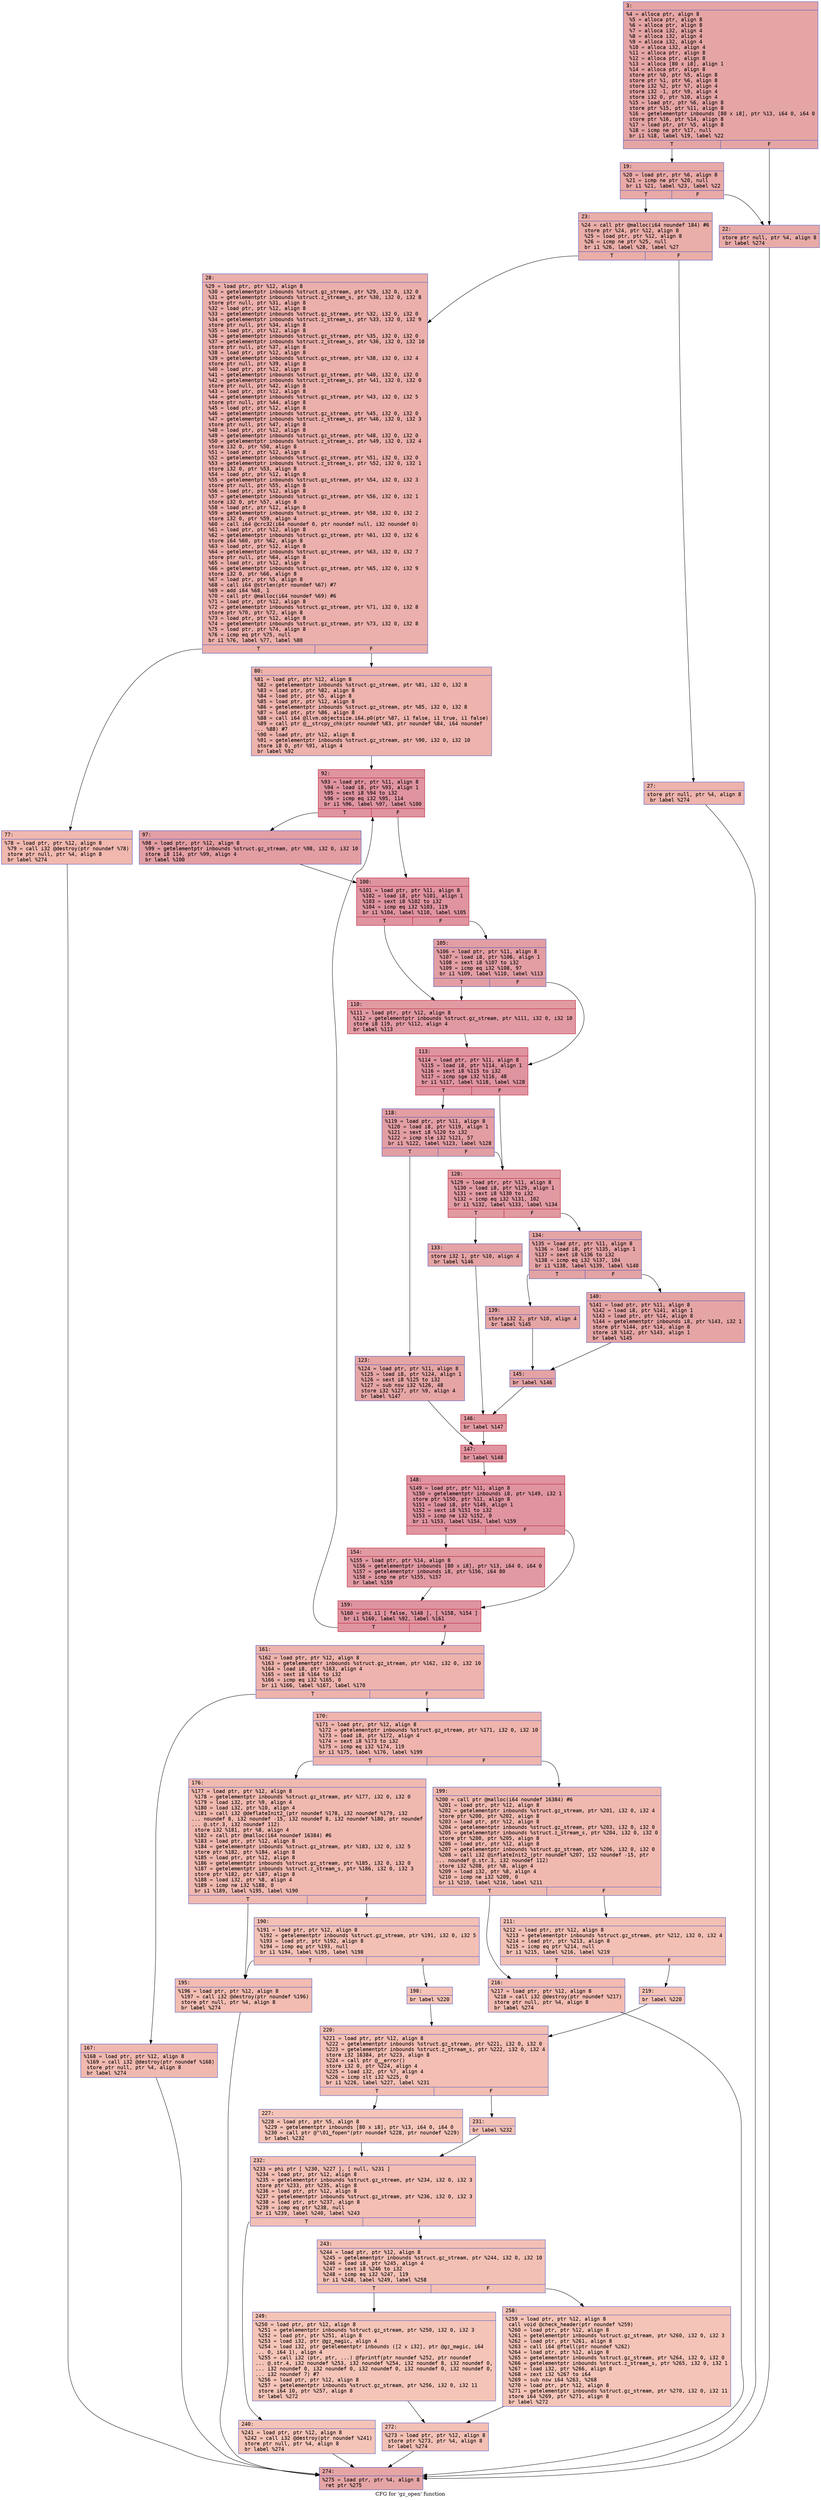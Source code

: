 digraph "CFG for 'gz_open' function" {
	label="CFG for 'gz_open' function";

	Node0x600001032350 [shape=record,color="#3d50c3ff", style=filled, fillcolor="#c5333470" fontname="Courier",label="{3:\l|  %4 = alloca ptr, align 8\l  %5 = alloca ptr, align 8\l  %6 = alloca ptr, align 8\l  %7 = alloca i32, align 4\l  %8 = alloca i32, align 4\l  %9 = alloca i32, align 4\l  %10 = alloca i32, align 4\l  %11 = alloca ptr, align 8\l  %12 = alloca ptr, align 8\l  %13 = alloca [80 x i8], align 1\l  %14 = alloca ptr, align 8\l  store ptr %0, ptr %5, align 8\l  store ptr %1, ptr %6, align 8\l  store i32 %2, ptr %7, align 4\l  store i32 -1, ptr %9, align 4\l  store i32 0, ptr %10, align 4\l  %15 = load ptr, ptr %6, align 8\l  store ptr %15, ptr %11, align 8\l  %16 = getelementptr inbounds [80 x i8], ptr %13, i64 0, i64 0\l  store ptr %16, ptr %14, align 8\l  %17 = load ptr, ptr %5, align 8\l  %18 = icmp ne ptr %17, null\l  br i1 %18, label %19, label %22\l|{<s0>T|<s1>F}}"];
	Node0x600001032350:s0 -> Node0x6000010323a0[tooltip="3 -> 19\nProbability 62.50%" ];
	Node0x600001032350:s1 -> Node0x6000010323f0[tooltip="3 -> 22\nProbability 37.50%" ];
	Node0x6000010323a0 [shape=record,color="#3d50c3ff", style=filled, fillcolor="#ca3b3770" fontname="Courier",label="{19:\l|  %20 = load ptr, ptr %6, align 8\l  %21 = icmp ne ptr %20, null\l  br i1 %21, label %23, label %22\l|{<s0>T|<s1>F}}"];
	Node0x6000010323a0:s0 -> Node0x600001032440[tooltip="19 -> 23\nProbability 62.50%" ];
	Node0x6000010323a0:s1 -> Node0x6000010323f0[tooltip="19 -> 22\nProbability 37.50%" ];
	Node0x6000010323f0 [shape=record,color="#3d50c3ff", style=filled, fillcolor="#cc403a70" fontname="Courier",label="{22:\l|  store ptr null, ptr %4, align 8\l  br label %274\l}"];
	Node0x6000010323f0 -> Node0x600001033200[tooltip="22 -> 274\nProbability 100.00%" ];
	Node0x600001032440 [shape=record,color="#3d50c3ff", style=filled, fillcolor="#d0473d70" fontname="Courier",label="{23:\l|  %24 = call ptr @malloc(i64 noundef 184) #6\l  store ptr %24, ptr %12, align 8\l  %25 = load ptr, ptr %12, align 8\l  %26 = icmp ne ptr %25, null\l  br i1 %26, label %28, label %27\l|{<s0>T|<s1>F}}"];
	Node0x600001032440:s0 -> Node0x6000010324e0[tooltip="23 -> 28\nProbability 62.50%" ];
	Node0x600001032440:s1 -> Node0x600001032490[tooltip="23 -> 27\nProbability 37.50%" ];
	Node0x600001032490 [shape=record,color="#3d50c3ff", style=filled, fillcolor="#d6524470" fontname="Courier",label="{27:\l|  store ptr null, ptr %4, align 8\l  br label %274\l}"];
	Node0x600001032490 -> Node0x600001033200[tooltip="27 -> 274\nProbability 100.00%" ];
	Node0x6000010324e0 [shape=record,color="#3d50c3ff", style=filled, fillcolor="#d24b4070" fontname="Courier",label="{28:\l|  %29 = load ptr, ptr %12, align 8\l  %30 = getelementptr inbounds %struct.gz_stream, ptr %29, i32 0, i32 0\l  %31 = getelementptr inbounds %struct.z_stream_s, ptr %30, i32 0, i32 8\l  store ptr null, ptr %31, align 8\l  %32 = load ptr, ptr %12, align 8\l  %33 = getelementptr inbounds %struct.gz_stream, ptr %32, i32 0, i32 0\l  %34 = getelementptr inbounds %struct.z_stream_s, ptr %33, i32 0, i32 9\l  store ptr null, ptr %34, align 8\l  %35 = load ptr, ptr %12, align 8\l  %36 = getelementptr inbounds %struct.gz_stream, ptr %35, i32 0, i32 0\l  %37 = getelementptr inbounds %struct.z_stream_s, ptr %36, i32 0, i32 10\l  store ptr null, ptr %37, align 8\l  %38 = load ptr, ptr %12, align 8\l  %39 = getelementptr inbounds %struct.gz_stream, ptr %38, i32 0, i32 4\l  store ptr null, ptr %39, align 8\l  %40 = load ptr, ptr %12, align 8\l  %41 = getelementptr inbounds %struct.gz_stream, ptr %40, i32 0, i32 0\l  %42 = getelementptr inbounds %struct.z_stream_s, ptr %41, i32 0, i32 0\l  store ptr null, ptr %42, align 8\l  %43 = load ptr, ptr %12, align 8\l  %44 = getelementptr inbounds %struct.gz_stream, ptr %43, i32 0, i32 5\l  store ptr null, ptr %44, align 8\l  %45 = load ptr, ptr %12, align 8\l  %46 = getelementptr inbounds %struct.gz_stream, ptr %45, i32 0, i32 0\l  %47 = getelementptr inbounds %struct.z_stream_s, ptr %46, i32 0, i32 3\l  store ptr null, ptr %47, align 8\l  %48 = load ptr, ptr %12, align 8\l  %49 = getelementptr inbounds %struct.gz_stream, ptr %48, i32 0, i32 0\l  %50 = getelementptr inbounds %struct.z_stream_s, ptr %49, i32 0, i32 4\l  store i32 0, ptr %50, align 8\l  %51 = load ptr, ptr %12, align 8\l  %52 = getelementptr inbounds %struct.gz_stream, ptr %51, i32 0, i32 0\l  %53 = getelementptr inbounds %struct.z_stream_s, ptr %52, i32 0, i32 1\l  store i32 0, ptr %53, align 8\l  %54 = load ptr, ptr %12, align 8\l  %55 = getelementptr inbounds %struct.gz_stream, ptr %54, i32 0, i32 3\l  store ptr null, ptr %55, align 8\l  %56 = load ptr, ptr %12, align 8\l  %57 = getelementptr inbounds %struct.gz_stream, ptr %56, i32 0, i32 1\l  store i32 0, ptr %57, align 8\l  %58 = load ptr, ptr %12, align 8\l  %59 = getelementptr inbounds %struct.gz_stream, ptr %58, i32 0, i32 2\l  store i32 0, ptr %59, align 4\l  %60 = call i64 @crc32(i64 noundef 0, ptr noundef null, i32 noundef 0)\l  %61 = load ptr, ptr %12, align 8\l  %62 = getelementptr inbounds %struct.gz_stream, ptr %61, i32 0, i32 6\l  store i64 %60, ptr %62, align 8\l  %63 = load ptr, ptr %12, align 8\l  %64 = getelementptr inbounds %struct.gz_stream, ptr %63, i32 0, i32 7\l  store ptr null, ptr %64, align 8\l  %65 = load ptr, ptr %12, align 8\l  %66 = getelementptr inbounds %struct.gz_stream, ptr %65, i32 0, i32 9\l  store i32 0, ptr %66, align 8\l  %67 = load ptr, ptr %5, align 8\l  %68 = call i64 @strlen(ptr noundef %67) #7\l  %69 = add i64 %68, 1\l  %70 = call ptr @malloc(i64 noundef %69) #6\l  %71 = load ptr, ptr %12, align 8\l  %72 = getelementptr inbounds %struct.gz_stream, ptr %71, i32 0, i32 8\l  store ptr %70, ptr %72, align 8\l  %73 = load ptr, ptr %12, align 8\l  %74 = getelementptr inbounds %struct.gz_stream, ptr %73, i32 0, i32 8\l  %75 = load ptr, ptr %74, align 8\l  %76 = icmp eq ptr %75, null\l  br i1 %76, label %77, label %80\l|{<s0>T|<s1>F}}"];
	Node0x6000010324e0:s0 -> Node0x600001032530[tooltip="28 -> 77\nProbability 37.50%" ];
	Node0x6000010324e0:s1 -> Node0x600001032580[tooltip="28 -> 80\nProbability 62.50%" ];
	Node0x600001032530 [shape=record,color="#3d50c3ff", style=filled, fillcolor="#dc5d4a70" fontname="Courier",label="{77:\l|  %78 = load ptr, ptr %12, align 8\l  %79 = call i32 @destroy(ptr noundef %78)\l  store ptr null, ptr %4, align 8\l  br label %274\l}"];
	Node0x600001032530 -> Node0x600001033200[tooltip="77 -> 274\nProbability 100.00%" ];
	Node0x600001032580 [shape=record,color="#3d50c3ff", style=filled, fillcolor="#d6524470" fontname="Courier",label="{80:\l|  %81 = load ptr, ptr %12, align 8\l  %82 = getelementptr inbounds %struct.gz_stream, ptr %81, i32 0, i32 8\l  %83 = load ptr, ptr %82, align 8\l  %84 = load ptr, ptr %5, align 8\l  %85 = load ptr, ptr %12, align 8\l  %86 = getelementptr inbounds %struct.gz_stream, ptr %85, i32 0, i32 8\l  %87 = load ptr, ptr %86, align 8\l  %88 = call i64 @llvm.objectsize.i64.p0(ptr %87, i1 false, i1 true, i1 false)\l  %89 = call ptr @__strcpy_chk(ptr noundef %83, ptr noundef %84, i64 noundef\l... %88) #7\l  %90 = load ptr, ptr %12, align 8\l  %91 = getelementptr inbounds %struct.gz_stream, ptr %90, i32 0, i32 10\l  store i8 0, ptr %91, align 4\l  br label %92\l}"];
	Node0x600001032580 -> Node0x6000010325d0[tooltip="80 -> 92\nProbability 100.00%" ];
	Node0x6000010325d0 [shape=record,color="#b70d28ff", style=filled, fillcolor="#b70d2870" fontname="Courier",label="{92:\l|  %93 = load ptr, ptr %11, align 8\l  %94 = load i8, ptr %93, align 1\l  %95 = sext i8 %94 to i32\l  %96 = icmp eq i32 %95, 114\l  br i1 %96, label %97, label %100\l|{<s0>T|<s1>F}}"];
	Node0x6000010325d0:s0 -> Node0x600001032620[tooltip="92 -> 97\nProbability 50.00%" ];
	Node0x6000010325d0:s1 -> Node0x600001032670[tooltip="92 -> 100\nProbability 50.00%" ];
	Node0x600001032620 [shape=record,color="#3d50c3ff", style=filled, fillcolor="#be242e70" fontname="Courier",label="{97:\l|  %98 = load ptr, ptr %12, align 8\l  %99 = getelementptr inbounds %struct.gz_stream, ptr %98, i32 0, i32 10\l  store i8 114, ptr %99, align 4\l  br label %100\l}"];
	Node0x600001032620 -> Node0x600001032670[tooltip="97 -> 100\nProbability 100.00%" ];
	Node0x600001032670 [shape=record,color="#b70d28ff", style=filled, fillcolor="#b70d2870" fontname="Courier",label="{100:\l|  %101 = load ptr, ptr %11, align 8\l  %102 = load i8, ptr %101, align 1\l  %103 = sext i8 %102 to i32\l  %104 = icmp eq i32 %103, 119\l  br i1 %104, label %110, label %105\l|{<s0>T|<s1>F}}"];
	Node0x600001032670:s0 -> Node0x600001032710[tooltip="100 -> 110\nProbability 50.00%" ];
	Node0x600001032670:s1 -> Node0x6000010326c0[tooltip="100 -> 105\nProbability 50.00%" ];
	Node0x6000010326c0 [shape=record,color="#3d50c3ff", style=filled, fillcolor="#be242e70" fontname="Courier",label="{105:\l|  %106 = load ptr, ptr %11, align 8\l  %107 = load i8, ptr %106, align 1\l  %108 = sext i8 %107 to i32\l  %109 = icmp eq i32 %108, 97\l  br i1 %109, label %110, label %113\l|{<s0>T|<s1>F}}"];
	Node0x6000010326c0:s0 -> Node0x600001032710[tooltip="105 -> 110\nProbability 50.00%" ];
	Node0x6000010326c0:s1 -> Node0x600001032760[tooltip="105 -> 113\nProbability 50.00%" ];
	Node0x600001032710 [shape=record,color="#b70d28ff", style=filled, fillcolor="#bb1b2c70" fontname="Courier",label="{110:\l|  %111 = load ptr, ptr %12, align 8\l  %112 = getelementptr inbounds %struct.gz_stream, ptr %111, i32 0, i32 10\l  store i8 119, ptr %112, align 4\l  br label %113\l}"];
	Node0x600001032710 -> Node0x600001032760[tooltip="110 -> 113\nProbability 100.00%" ];
	Node0x600001032760 [shape=record,color="#b70d28ff", style=filled, fillcolor="#b70d2870" fontname="Courier",label="{113:\l|  %114 = load ptr, ptr %11, align 8\l  %115 = load i8, ptr %114, align 1\l  %116 = sext i8 %115 to i32\l  %117 = icmp sge i32 %116, 48\l  br i1 %117, label %118, label %128\l|{<s0>T|<s1>F}}"];
	Node0x600001032760:s0 -> Node0x6000010327b0[tooltip="113 -> 118\nProbability 50.00%" ];
	Node0x600001032760:s1 -> Node0x600001032850[tooltip="113 -> 128\nProbability 50.00%" ];
	Node0x6000010327b0 [shape=record,color="#3d50c3ff", style=filled, fillcolor="#be242e70" fontname="Courier",label="{118:\l|  %119 = load ptr, ptr %11, align 8\l  %120 = load i8, ptr %119, align 1\l  %121 = sext i8 %120 to i32\l  %122 = icmp sle i32 %121, 57\l  br i1 %122, label %123, label %128\l|{<s0>T|<s1>F}}"];
	Node0x6000010327b0:s0 -> Node0x600001032800[tooltip="118 -> 123\nProbability 50.00%" ];
	Node0x6000010327b0:s1 -> Node0x600001032850[tooltip="118 -> 128\nProbability 50.00%" ];
	Node0x600001032800 [shape=record,color="#3d50c3ff", style=filled, fillcolor="#c5333470" fontname="Courier",label="{123:\l|  %124 = load ptr, ptr %11, align 8\l  %125 = load i8, ptr %124, align 1\l  %126 = sext i8 %125 to i32\l  %127 = sub nsw i32 %126, 48\l  store i32 %127, ptr %9, align 4\l  br label %147\l}"];
	Node0x600001032800 -> Node0x600001032a80[tooltip="123 -> 147\nProbability 100.00%" ];
	Node0x600001032850 [shape=record,color="#b70d28ff", style=filled, fillcolor="#bb1b2c70" fontname="Courier",label="{128:\l|  %129 = load ptr, ptr %11, align 8\l  %130 = load i8, ptr %129, align 1\l  %131 = sext i8 %130 to i32\l  %132 = icmp eq i32 %131, 102\l  br i1 %132, label %133, label %134\l|{<s0>T|<s1>F}}"];
	Node0x600001032850:s0 -> Node0x6000010328a0[tooltip="128 -> 133\nProbability 50.00%" ];
	Node0x600001032850:s1 -> Node0x6000010328f0[tooltip="128 -> 134\nProbability 50.00%" ];
	Node0x6000010328a0 [shape=record,color="#3d50c3ff", style=filled, fillcolor="#c32e3170" fontname="Courier",label="{133:\l|  store i32 1, ptr %10, align 4\l  br label %146\l}"];
	Node0x6000010328a0 -> Node0x600001032a30[tooltip="133 -> 146\nProbability 100.00%" ];
	Node0x6000010328f0 [shape=record,color="#3d50c3ff", style=filled, fillcolor="#c32e3170" fontname="Courier",label="{134:\l|  %135 = load ptr, ptr %11, align 8\l  %136 = load i8, ptr %135, align 1\l  %137 = sext i8 %136 to i32\l  %138 = icmp eq i32 %137, 104\l  br i1 %138, label %139, label %140\l|{<s0>T|<s1>F}}"];
	Node0x6000010328f0:s0 -> Node0x600001032940[tooltip="134 -> 139\nProbability 50.00%" ];
	Node0x6000010328f0:s1 -> Node0x600001032990[tooltip="134 -> 140\nProbability 50.00%" ];
	Node0x600001032940 [shape=record,color="#3d50c3ff", style=filled, fillcolor="#c5333470" fontname="Courier",label="{139:\l|  store i32 2, ptr %10, align 4\l  br label %145\l}"];
	Node0x600001032940 -> Node0x6000010329e0[tooltip="139 -> 145\nProbability 100.00%" ];
	Node0x600001032990 [shape=record,color="#3d50c3ff", style=filled, fillcolor="#c5333470" fontname="Courier",label="{140:\l|  %141 = load ptr, ptr %11, align 8\l  %142 = load i8, ptr %141, align 1\l  %143 = load ptr, ptr %14, align 8\l  %144 = getelementptr inbounds i8, ptr %143, i32 1\l  store ptr %144, ptr %14, align 8\l  store i8 %142, ptr %143, align 1\l  br label %145\l}"];
	Node0x600001032990 -> Node0x6000010329e0[tooltip="140 -> 145\nProbability 100.00%" ];
	Node0x6000010329e0 [shape=record,color="#3d50c3ff", style=filled, fillcolor="#c32e3170" fontname="Courier",label="{145:\l|  br label %146\l}"];
	Node0x6000010329e0 -> Node0x600001032a30[tooltip="145 -> 146\nProbability 100.00%" ];
	Node0x600001032a30 [shape=record,color="#b70d28ff", style=filled, fillcolor="#bb1b2c70" fontname="Courier",label="{146:\l|  br label %147\l}"];
	Node0x600001032a30 -> Node0x600001032a80[tooltip="146 -> 147\nProbability 100.00%" ];
	Node0x600001032a80 [shape=record,color="#b70d28ff", style=filled, fillcolor="#b70d2870" fontname="Courier",label="{147:\l|  br label %148\l}"];
	Node0x600001032a80 -> Node0x600001032ad0[tooltip="147 -> 148\nProbability 100.00%" ];
	Node0x600001032ad0 [shape=record,color="#b70d28ff", style=filled, fillcolor="#b70d2870" fontname="Courier",label="{148:\l|  %149 = load ptr, ptr %11, align 8\l  %150 = getelementptr inbounds i8, ptr %149, i32 1\l  store ptr %150, ptr %11, align 8\l  %151 = load i8, ptr %149, align 1\l  %152 = sext i8 %151 to i32\l  %153 = icmp ne i32 %152, 0\l  br i1 %153, label %154, label %159\l|{<s0>T|<s1>F}}"];
	Node0x600001032ad0:s0 -> Node0x600001032b20[tooltip="148 -> 154\nProbability 62.50%" ];
	Node0x600001032ad0:s1 -> Node0x600001032b70[tooltip="148 -> 159\nProbability 37.50%" ];
	Node0x600001032b20 [shape=record,color="#b70d28ff", style=filled, fillcolor="#bb1b2c70" fontname="Courier",label="{154:\l|  %155 = load ptr, ptr %14, align 8\l  %156 = getelementptr inbounds [80 x i8], ptr %13, i64 0, i64 0\l  %157 = getelementptr inbounds i8, ptr %156, i64 80\l  %158 = icmp ne ptr %155, %157\l  br label %159\l}"];
	Node0x600001032b20 -> Node0x600001032b70[tooltip="154 -> 159\nProbability 100.00%" ];
	Node0x600001032b70 [shape=record,color="#b70d28ff", style=filled, fillcolor="#b70d2870" fontname="Courier",label="{159:\l|  %160 = phi i1 [ false, %148 ], [ %158, %154 ]\l  br i1 %160, label %92, label %161\l|{<s0>T|<s1>F}}"];
	Node0x600001032b70:s0 -> Node0x6000010325d0[tooltip="159 -> 92\nProbability 96.88%" ];
	Node0x600001032b70:s1 -> Node0x600001032bc0[tooltip="159 -> 161\nProbability 3.12%" ];
	Node0x600001032bc0 [shape=record,color="#3d50c3ff", style=filled, fillcolor="#d6524470" fontname="Courier",label="{161:\l|  %162 = load ptr, ptr %12, align 8\l  %163 = getelementptr inbounds %struct.gz_stream, ptr %162, i32 0, i32 10\l  %164 = load i8, ptr %163, align 4\l  %165 = sext i8 %164 to i32\l  %166 = icmp eq i32 %165, 0\l  br i1 %166, label %167, label %170\l|{<s0>T|<s1>F}}"];
	Node0x600001032bc0:s0 -> Node0x600001032c10[tooltip="161 -> 167\nProbability 37.50%" ];
	Node0x600001032bc0:s1 -> Node0x600001032c60[tooltip="161 -> 170\nProbability 62.50%" ];
	Node0x600001032c10 [shape=record,color="#3d50c3ff", style=filled, fillcolor="#de614d70" fontname="Courier",label="{167:\l|  %168 = load ptr, ptr %12, align 8\l  %169 = call i32 @destroy(ptr noundef %168)\l  store ptr null, ptr %4, align 8\l  br label %274\l}"];
	Node0x600001032c10 -> Node0x600001033200[tooltip="167 -> 274\nProbability 100.00%" ];
	Node0x600001032c60 [shape=record,color="#3d50c3ff", style=filled, fillcolor="#d8564670" fontname="Courier",label="{170:\l|  %171 = load ptr, ptr %12, align 8\l  %172 = getelementptr inbounds %struct.gz_stream, ptr %171, i32 0, i32 10\l  %173 = load i8, ptr %172, align 4\l  %174 = sext i8 %173 to i32\l  %175 = icmp eq i32 %174, 119\l  br i1 %175, label %176, label %199\l|{<s0>T|<s1>F}}"];
	Node0x600001032c60:s0 -> Node0x600001032cb0[tooltip="170 -> 176\nProbability 50.00%" ];
	Node0x600001032c60:s1 -> Node0x600001032df0[tooltip="170 -> 199\nProbability 50.00%" ];
	Node0x600001032cb0 [shape=record,color="#3d50c3ff", style=filled, fillcolor="#de614d70" fontname="Courier",label="{176:\l|  %177 = load ptr, ptr %12, align 8\l  %178 = getelementptr inbounds %struct.gz_stream, ptr %177, i32 0, i32 0\l  %179 = load i32, ptr %9, align 4\l  %180 = load i32, ptr %10, align 4\l  %181 = call i32 @deflateInit2_(ptr noundef %178, i32 noundef %179, i32\l... noundef 8, i32 noundef -15, i32 noundef 8, i32 noundef %180, ptr noundef\l... @.str.3, i32 noundef 112)\l  store i32 %181, ptr %8, align 4\l  %182 = call ptr @malloc(i64 noundef 16384) #6\l  %183 = load ptr, ptr %12, align 8\l  %184 = getelementptr inbounds %struct.gz_stream, ptr %183, i32 0, i32 5\l  store ptr %182, ptr %184, align 8\l  %185 = load ptr, ptr %12, align 8\l  %186 = getelementptr inbounds %struct.gz_stream, ptr %185, i32 0, i32 0\l  %187 = getelementptr inbounds %struct.z_stream_s, ptr %186, i32 0, i32 3\l  store ptr %182, ptr %187, align 8\l  %188 = load i32, ptr %8, align 4\l  %189 = icmp ne i32 %188, 0\l  br i1 %189, label %195, label %190\l|{<s0>T|<s1>F}}"];
	Node0x600001032cb0:s0 -> Node0x600001032d50[tooltip="176 -> 195\nProbability 62.50%" ];
	Node0x600001032cb0:s1 -> Node0x600001032d00[tooltip="176 -> 190\nProbability 37.50%" ];
	Node0x600001032d00 [shape=record,color="#3d50c3ff", style=filled, fillcolor="#e5705870" fontname="Courier",label="{190:\l|  %191 = load ptr, ptr %12, align 8\l  %192 = getelementptr inbounds %struct.gz_stream, ptr %191, i32 0, i32 5\l  %193 = load ptr, ptr %192, align 8\l  %194 = icmp eq ptr %193, null\l  br i1 %194, label %195, label %198\l|{<s0>T|<s1>F}}"];
	Node0x600001032d00:s0 -> Node0x600001032d50[tooltip="190 -> 195\nProbability 37.50%" ];
	Node0x600001032d00:s1 -> Node0x600001032da0[tooltip="190 -> 198\nProbability 62.50%" ];
	Node0x600001032d50 [shape=record,color="#3d50c3ff", style=filled, fillcolor="#e1675170" fontname="Courier",label="{195:\l|  %196 = load ptr, ptr %12, align 8\l  %197 = call i32 @destroy(ptr noundef %196)\l  store ptr null, ptr %4, align 8\l  br label %274\l}"];
	Node0x600001032d50 -> Node0x600001033200[tooltip="195 -> 274\nProbability 100.00%" ];
	Node0x600001032da0 [shape=record,color="#3d50c3ff", style=filled, fillcolor="#e8765c70" fontname="Courier",label="{198:\l|  br label %220\l}"];
	Node0x600001032da0 -> Node0x600001032f30[tooltip="198 -> 220\nProbability 100.00%" ];
	Node0x600001032df0 [shape=record,color="#3d50c3ff", style=filled, fillcolor="#de614d70" fontname="Courier",label="{199:\l|  %200 = call ptr @malloc(i64 noundef 16384) #6\l  %201 = load ptr, ptr %12, align 8\l  %202 = getelementptr inbounds %struct.gz_stream, ptr %201, i32 0, i32 4\l  store ptr %200, ptr %202, align 8\l  %203 = load ptr, ptr %12, align 8\l  %204 = getelementptr inbounds %struct.gz_stream, ptr %203, i32 0, i32 0\l  %205 = getelementptr inbounds %struct.z_stream_s, ptr %204, i32 0, i32 0\l  store ptr %200, ptr %205, align 8\l  %206 = load ptr, ptr %12, align 8\l  %207 = getelementptr inbounds %struct.gz_stream, ptr %206, i32 0, i32 0\l  %208 = call i32 @inflateInit2_(ptr noundef %207, i32 noundef -15, ptr\l... noundef @.str.3, i32 noundef 112)\l  store i32 %208, ptr %8, align 4\l  %209 = load i32, ptr %8, align 4\l  %210 = icmp ne i32 %209, 0\l  br i1 %210, label %216, label %211\l|{<s0>T|<s1>F}}"];
	Node0x600001032df0:s0 -> Node0x600001032e90[tooltip="199 -> 216\nProbability 62.50%" ];
	Node0x600001032df0:s1 -> Node0x600001032e40[tooltip="199 -> 211\nProbability 37.50%" ];
	Node0x600001032e40 [shape=record,color="#3d50c3ff", style=filled, fillcolor="#e5705870" fontname="Courier",label="{211:\l|  %212 = load ptr, ptr %12, align 8\l  %213 = getelementptr inbounds %struct.gz_stream, ptr %212, i32 0, i32 4\l  %214 = load ptr, ptr %213, align 8\l  %215 = icmp eq ptr %214, null\l  br i1 %215, label %216, label %219\l|{<s0>T|<s1>F}}"];
	Node0x600001032e40:s0 -> Node0x600001032e90[tooltip="211 -> 216\nProbability 37.50%" ];
	Node0x600001032e40:s1 -> Node0x600001032ee0[tooltip="211 -> 219\nProbability 62.50%" ];
	Node0x600001032e90 [shape=record,color="#3d50c3ff", style=filled, fillcolor="#e1675170" fontname="Courier",label="{216:\l|  %217 = load ptr, ptr %12, align 8\l  %218 = call i32 @destroy(ptr noundef %217)\l  store ptr null, ptr %4, align 8\l  br label %274\l}"];
	Node0x600001032e90 -> Node0x600001033200[tooltip="216 -> 274\nProbability 100.00%" ];
	Node0x600001032ee0 [shape=record,color="#3d50c3ff", style=filled, fillcolor="#e8765c70" fontname="Courier",label="{219:\l|  br label %220\l}"];
	Node0x600001032ee0 -> Node0x600001032f30[tooltip="219 -> 220\nProbability 100.00%" ];
	Node0x600001032f30 [shape=record,color="#3d50c3ff", style=filled, fillcolor="#e36c5570" fontname="Courier",label="{220:\l|  %221 = load ptr, ptr %12, align 8\l  %222 = getelementptr inbounds %struct.gz_stream, ptr %221, i32 0, i32 0\l  %223 = getelementptr inbounds %struct.z_stream_s, ptr %222, i32 0, i32 4\l  store i32 16384, ptr %223, align 8\l  %224 = call ptr @__error()\l  store i32 0, ptr %224, align 4\l  %225 = load i32, ptr %7, align 4\l  %226 = icmp slt i32 %225, 0\l  br i1 %226, label %227, label %231\l|{<s0>T|<s1>F}}"];
	Node0x600001032f30:s0 -> Node0x600001032f80[tooltip="220 -> 227\nProbability 37.50%" ];
	Node0x600001032f30:s1 -> Node0x600001032fd0[tooltip="220 -> 231\nProbability 62.50%" ];
	Node0x600001032f80 [shape=record,color="#3d50c3ff", style=filled, fillcolor="#e97a5f70" fontname="Courier",label="{227:\l|  %228 = load ptr, ptr %5, align 8\l  %229 = getelementptr inbounds [80 x i8], ptr %13, i64 0, i64 0\l  %230 = call ptr @\"\\01_fopen\"(ptr noundef %228, ptr noundef %229)\l  br label %232\l}"];
	Node0x600001032f80 -> Node0x600001033020[tooltip="227 -> 232\nProbability 100.00%" ];
	Node0x600001032fd0 [shape=record,color="#3d50c3ff", style=filled, fillcolor="#e5705870" fontname="Courier",label="{231:\l|  br label %232\l}"];
	Node0x600001032fd0 -> Node0x600001033020[tooltip="231 -> 232\nProbability 100.00%" ];
	Node0x600001033020 [shape=record,color="#3d50c3ff", style=filled, fillcolor="#e36c5570" fontname="Courier",label="{232:\l|  %233 = phi ptr [ %230, %227 ], [ null, %231 ]\l  %234 = load ptr, ptr %12, align 8\l  %235 = getelementptr inbounds %struct.gz_stream, ptr %234, i32 0, i32 3\l  store ptr %233, ptr %235, align 8\l  %236 = load ptr, ptr %12, align 8\l  %237 = getelementptr inbounds %struct.gz_stream, ptr %236, i32 0, i32 3\l  %238 = load ptr, ptr %237, align 8\l  %239 = icmp eq ptr %238, null\l  br i1 %239, label %240, label %243\l|{<s0>T|<s1>F}}"];
	Node0x600001033020:s0 -> Node0x600001033070[tooltip="232 -> 240\nProbability 37.50%" ];
	Node0x600001033020:s1 -> Node0x6000010330c0[tooltip="232 -> 243\nProbability 62.50%" ];
	Node0x600001033070 [shape=record,color="#3d50c3ff", style=filled, fillcolor="#e97a5f70" fontname="Courier",label="{240:\l|  %241 = load ptr, ptr %12, align 8\l  %242 = call i32 @destroy(ptr noundef %241)\l  store ptr null, ptr %4, align 8\l  br label %274\l}"];
	Node0x600001033070 -> Node0x600001033200[tooltip="240 -> 274\nProbability 100.00%" ];
	Node0x6000010330c0 [shape=record,color="#3d50c3ff", style=filled, fillcolor="#e5705870" fontname="Courier",label="{243:\l|  %244 = load ptr, ptr %12, align 8\l  %245 = getelementptr inbounds %struct.gz_stream, ptr %244, i32 0, i32 10\l  %246 = load i8, ptr %245, align 4\l  %247 = sext i8 %246 to i32\l  %248 = icmp eq i32 %247, 119\l  br i1 %248, label %249, label %258\l|{<s0>T|<s1>F}}"];
	Node0x6000010330c0:s0 -> Node0x600001033110[tooltip="243 -> 249\nProbability 50.00%" ];
	Node0x6000010330c0:s1 -> Node0x600001033160[tooltip="243 -> 258\nProbability 50.00%" ];
	Node0x600001033110 [shape=record,color="#3d50c3ff", style=filled, fillcolor="#e97a5f70" fontname="Courier",label="{249:\l|  %250 = load ptr, ptr %12, align 8\l  %251 = getelementptr inbounds %struct.gz_stream, ptr %250, i32 0, i32 3\l  %252 = load ptr, ptr %251, align 8\l  %253 = load i32, ptr @gz_magic, align 4\l  %254 = load i32, ptr getelementptr inbounds ([2 x i32], ptr @gz_magic, i64\l... 0, i64 1), align 4\l  %255 = call i32 (ptr, ptr, ...) @fprintf(ptr noundef %252, ptr noundef\l... @.str.4, i32 noundef %253, i32 noundef %254, i32 noundef 8, i32 noundef 0,\l... i32 noundef 0, i32 noundef 0, i32 noundef 0, i32 noundef 0, i32 noundef 0,\l... i32 noundef 7) #7\l  %256 = load ptr, ptr %12, align 8\l  %257 = getelementptr inbounds %struct.gz_stream, ptr %256, i32 0, i32 11\l  store i64 10, ptr %257, align 8\l  br label %272\l}"];
	Node0x600001033110 -> Node0x6000010331b0[tooltip="249 -> 272\nProbability 100.00%" ];
	Node0x600001033160 [shape=record,color="#3d50c3ff", style=filled, fillcolor="#e97a5f70" fontname="Courier",label="{258:\l|  %259 = load ptr, ptr %12, align 8\l  call void @check_header(ptr noundef %259)\l  %260 = load ptr, ptr %12, align 8\l  %261 = getelementptr inbounds %struct.gz_stream, ptr %260, i32 0, i32 3\l  %262 = load ptr, ptr %261, align 8\l  %263 = call i64 @ftell(ptr noundef %262)\l  %264 = load ptr, ptr %12, align 8\l  %265 = getelementptr inbounds %struct.gz_stream, ptr %264, i32 0, i32 0\l  %266 = getelementptr inbounds %struct.z_stream_s, ptr %265, i32 0, i32 1\l  %267 = load i32, ptr %266, align 8\l  %268 = zext i32 %267 to i64\l  %269 = sub nsw i64 %263, %268\l  %270 = load ptr, ptr %12, align 8\l  %271 = getelementptr inbounds %struct.gz_stream, ptr %270, i32 0, i32 11\l  store i64 %269, ptr %271, align 8\l  br label %272\l}"];
	Node0x600001033160 -> Node0x6000010331b0[tooltip="258 -> 272\nProbability 100.00%" ];
	Node0x6000010331b0 [shape=record,color="#3d50c3ff", style=filled, fillcolor="#e5705870" fontname="Courier",label="{272:\l|  %273 = load ptr, ptr %12, align 8\l  store ptr %273, ptr %4, align 8\l  br label %274\l}"];
	Node0x6000010331b0 -> Node0x600001033200[tooltip="272 -> 274\nProbability 100.00%" ];
	Node0x600001033200 [shape=record,color="#3d50c3ff", style=filled, fillcolor="#c5333470" fontname="Courier",label="{274:\l|  %275 = load ptr, ptr %4, align 8\l  ret ptr %275\l}"];
}
